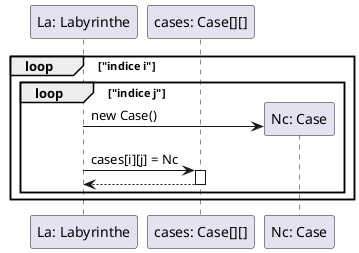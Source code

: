 @startuml
participant "La: Labyrinthe" as Foo1
participant "cases: Case[][]" as Foo2
participant "Nc: Case" as nc

loop "indice i"
loop "indice j"

create nc
Foo1 -> nc: new Case()
Foo1 -> Foo2 : cases[i][j] = Nc
activate Foo2
Foo2 --> Foo1
deactivate Foo2

end
end
@enduml